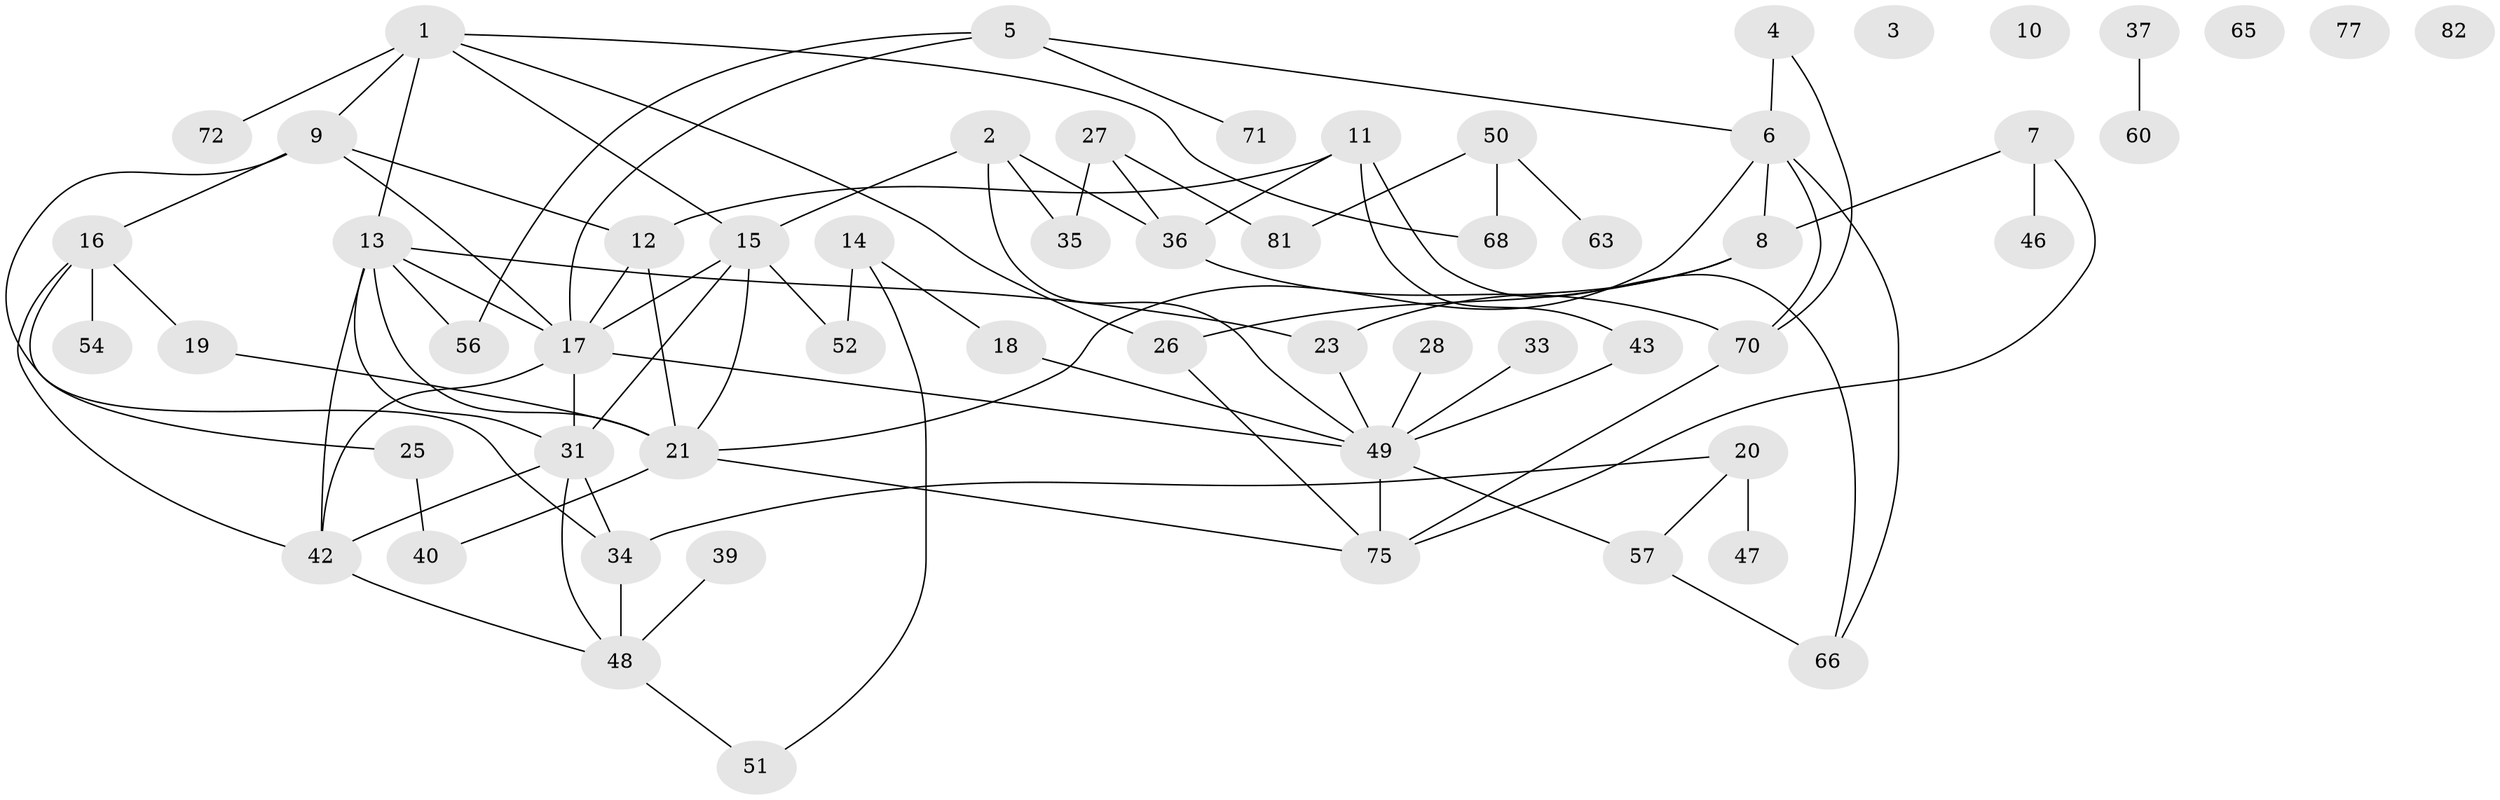 // Generated by graph-tools (version 1.1) at 2025/23/03/03/25 07:23:24]
// undirected, 58 vertices, 87 edges
graph export_dot {
graph [start="1"]
  node [color=gray90,style=filled];
  1 [super="+30"];
  2 [super="+62"];
  3;
  4 [super="+67"];
  5 [super="+53"];
  6 [super="+32"];
  7 [super="+24"];
  8 [super="+74"];
  9 [super="+69"];
  10;
  11;
  12 [super="+83"];
  13 [super="+58"];
  14 [super="+38"];
  15 [super="+22"];
  16;
  17 [super="+73"];
  18 [super="+55"];
  19 [super="+59"];
  20;
  21 [super="+29"];
  23;
  25 [super="+45"];
  26;
  27;
  28;
  31;
  33;
  34 [super="+44"];
  35;
  36 [super="+41"];
  37;
  39;
  40 [super="+64"];
  42;
  43 [super="+79"];
  46;
  47;
  48 [super="+61"];
  49 [super="+80"];
  50 [super="+78"];
  51;
  52;
  54;
  56;
  57;
  60;
  63;
  65;
  66;
  68;
  70;
  71;
  72;
  75 [super="+76"];
  77;
  81;
  82;
  1 -- 13;
  1 -- 68;
  1 -- 72;
  1 -- 26;
  1 -- 9;
  1 -- 15;
  2 -- 36;
  2 -- 49;
  2 -- 35;
  2 -- 15;
  4 -- 6;
  4 -- 70;
  5 -- 17;
  5 -- 71;
  5 -- 56;
  5 -- 6;
  6 -- 70;
  6 -- 66;
  6 -- 21;
  6 -- 8;
  7 -- 8;
  7 -- 75;
  7 -- 46;
  8 -- 26;
  8 -- 23;
  9 -- 16;
  9 -- 34;
  9 -- 12;
  9 -- 17;
  11 -- 43;
  11 -- 66;
  11 -- 36;
  11 -- 12;
  12 -- 21;
  12 -- 17;
  13 -- 31;
  13 -- 56;
  13 -- 42;
  13 -- 23;
  13 -- 21;
  13 -- 17;
  14 -- 52;
  14 -- 51;
  14 -- 18;
  15 -- 21;
  15 -- 52;
  15 -- 17;
  15 -- 31;
  16 -- 25;
  16 -- 42;
  16 -- 54;
  16 -- 19;
  17 -- 42;
  17 -- 49;
  17 -- 31;
  18 -- 49;
  19 -- 21;
  20 -- 47;
  20 -- 57;
  20 -- 34;
  21 -- 75;
  21 -- 40;
  23 -- 49;
  25 -- 40 [weight=2];
  26 -- 75;
  27 -- 35;
  27 -- 81;
  27 -- 36;
  28 -- 49;
  31 -- 34;
  31 -- 42;
  31 -- 48;
  33 -- 49;
  34 -- 48;
  36 -- 70;
  37 -- 60;
  39 -- 48;
  42 -- 48;
  43 -- 49;
  48 -- 51;
  49 -- 57;
  49 -- 75;
  50 -- 68;
  50 -- 81;
  50 -- 63;
  57 -- 66;
  70 -- 75;
}
